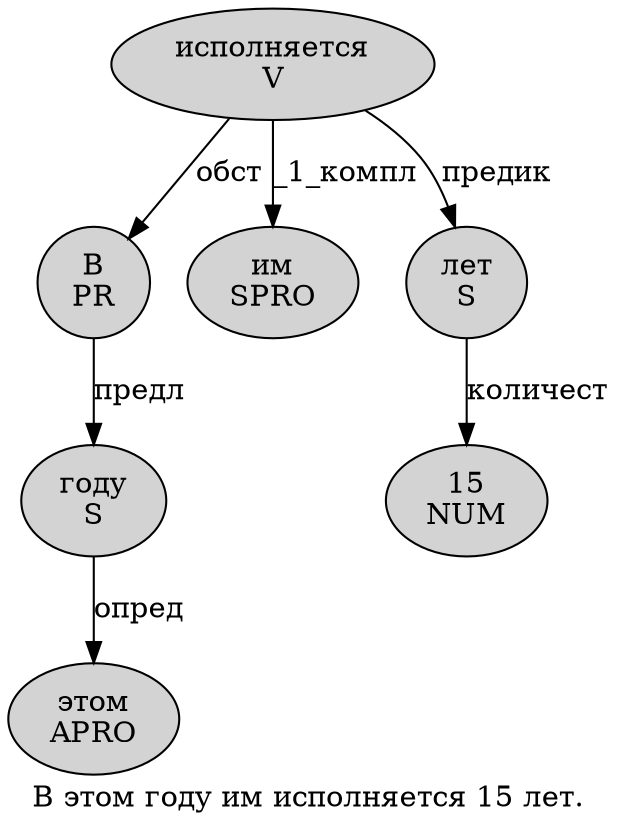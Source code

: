 digraph SENTENCE_1393 {
	graph [label="В этом году им исполняется 15 лет."]
	node [style=filled]
		0 [label="В
PR" color="" fillcolor=lightgray penwidth=1 shape=ellipse]
		1 [label="этом
APRO" color="" fillcolor=lightgray penwidth=1 shape=ellipse]
		2 [label="году
S" color="" fillcolor=lightgray penwidth=1 shape=ellipse]
		3 [label="им
SPRO" color="" fillcolor=lightgray penwidth=1 shape=ellipse]
		4 [label="исполняется
V" color="" fillcolor=lightgray penwidth=1 shape=ellipse]
		5 [label="15
NUM" color="" fillcolor=lightgray penwidth=1 shape=ellipse]
		6 [label="лет
S" color="" fillcolor=lightgray penwidth=1 shape=ellipse]
			0 -> 2 [label="предл"]
			6 -> 5 [label="количест"]
			2 -> 1 [label="опред"]
			4 -> 0 [label="обст"]
			4 -> 3 [label="_1_компл"]
			4 -> 6 [label="предик"]
}